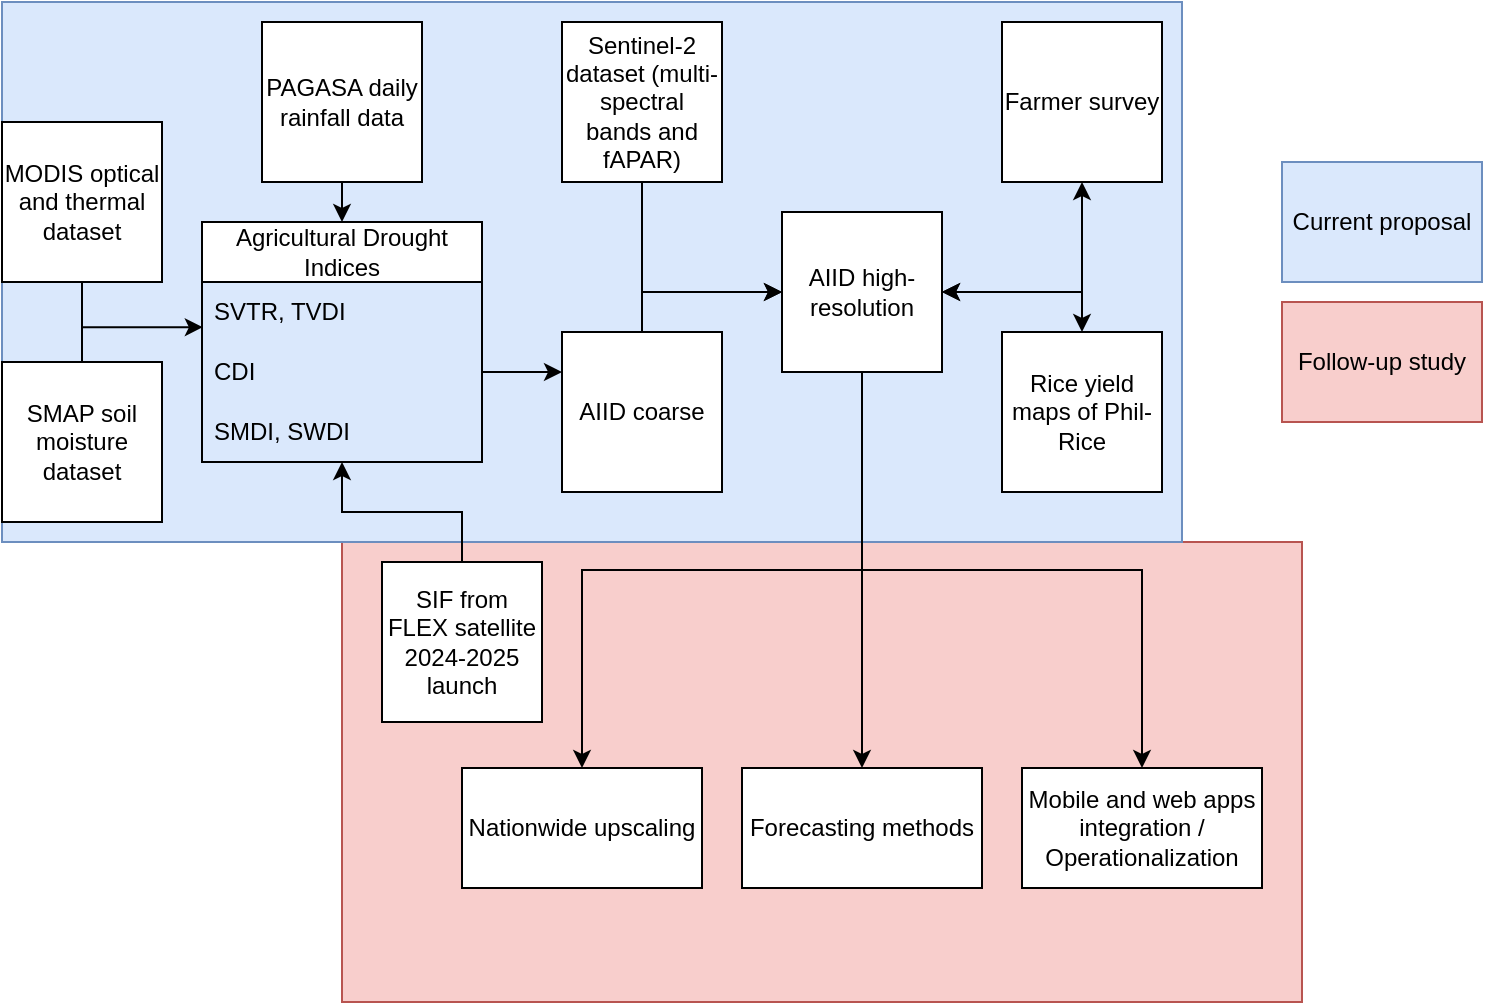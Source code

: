 <mxfile version="22.0.8" type="github">
  <diagram name="Page-1" id="De3L53LFw_2b2_Xett07">
    <mxGraphModel dx="1050" dy="585" grid="1" gridSize="10" guides="1" tooltips="1" connect="1" arrows="1" fold="1" page="1" pageScale="1" pageWidth="850" pageHeight="1100" math="0" shadow="0">
      <root>
        <mxCell id="0" />
        <mxCell id="1" parent="0" />
        <mxCell id="58a856V436i7BCAivY6u-34" value="" style="rounded=0;whiteSpace=wrap;html=1;fillColor=#f8cecc;strokeColor=#b85450;" vertex="1" parent="1">
          <mxGeometry x="170" y="340" width="480" height="230" as="geometry" />
        </mxCell>
        <mxCell id="58a856V436i7BCAivY6u-33" value="" style="rounded=0;whiteSpace=wrap;html=1;fillColor=#dae8fc;strokeColor=#6c8ebf;" vertex="1" parent="1">
          <mxGeometry y="70" width="590" height="270" as="geometry" />
        </mxCell>
        <mxCell id="58a856V436i7BCAivY6u-1" value="Agricultural Drought Indices" style="swimlane;fontStyle=0;childLayout=stackLayout;horizontal=1;startSize=30;horizontalStack=0;resizeParent=1;resizeParentMax=0;resizeLast=0;collapsible=1;marginBottom=0;whiteSpace=wrap;html=1;" vertex="1" parent="1">
          <mxGeometry x="100" y="180" width="140" height="120" as="geometry" />
        </mxCell>
        <mxCell id="58a856V436i7BCAivY6u-2" value="SVTR, TVDI" style="text;strokeColor=none;fillColor=none;align=left;verticalAlign=middle;spacingLeft=4;spacingRight=4;overflow=hidden;points=[[0,0.5],[1,0.5]];portConstraint=eastwest;rotatable=0;whiteSpace=wrap;html=1;" vertex="1" parent="58a856V436i7BCAivY6u-1">
          <mxGeometry y="30" width="140" height="30" as="geometry" />
        </mxCell>
        <mxCell id="58a856V436i7BCAivY6u-3" value="CDI" style="text;strokeColor=none;fillColor=none;align=left;verticalAlign=middle;spacingLeft=4;spacingRight=4;overflow=hidden;points=[[0,0.5],[1,0.5]];portConstraint=eastwest;rotatable=0;whiteSpace=wrap;html=1;" vertex="1" parent="58a856V436i7BCAivY6u-1">
          <mxGeometry y="60" width="140" height="30" as="geometry" />
        </mxCell>
        <mxCell id="58a856V436i7BCAivY6u-4" value="SMDI, SWDI" style="text;strokeColor=none;fillColor=none;align=left;verticalAlign=middle;spacingLeft=4;spacingRight=4;overflow=hidden;points=[[0,0.5],[1,0.5]];portConstraint=eastwest;rotatable=0;whiteSpace=wrap;html=1;" vertex="1" parent="58a856V436i7BCAivY6u-1">
          <mxGeometry y="90" width="140" height="30" as="geometry" />
        </mxCell>
        <mxCell id="58a856V436i7BCAivY6u-23" style="edgeStyle=orthogonalEdgeStyle;rounded=0;orthogonalLoop=1;jettySize=auto;html=1;exitX=0.5;exitY=0;exitDx=0;exitDy=0;entryX=0;entryY=0.5;entryDx=0;entryDy=0;" edge="1" parent="1" source="58a856V436i7BCAivY6u-5" target="58a856V436i7BCAivY6u-12">
          <mxGeometry relative="1" as="geometry" />
        </mxCell>
        <mxCell id="58a856V436i7BCAivY6u-5" value="AIID coarse" style="whiteSpace=wrap;html=1;aspect=fixed;" vertex="1" parent="1">
          <mxGeometry x="280" y="235" width="80" height="80" as="geometry" />
        </mxCell>
        <mxCell id="58a856V436i7BCAivY6u-24" style="edgeStyle=orthogonalEdgeStyle;rounded=0;orthogonalLoop=1;jettySize=auto;html=1;exitX=0.5;exitY=1;exitDx=0;exitDy=0;entryX=0;entryY=0.5;entryDx=0;entryDy=0;" edge="1" parent="1" source="58a856V436i7BCAivY6u-6" target="58a856V436i7BCAivY6u-12">
          <mxGeometry relative="1" as="geometry" />
        </mxCell>
        <mxCell id="58a856V436i7BCAivY6u-6" value="Sentinel-2 dataset (multi-spectral bands and fAPAR)" style="whiteSpace=wrap;html=1;aspect=fixed;" vertex="1" parent="1">
          <mxGeometry x="280" y="80" width="80" height="80" as="geometry" />
        </mxCell>
        <mxCell id="58a856V436i7BCAivY6u-17" style="edgeStyle=orthogonalEdgeStyle;rounded=0;orthogonalLoop=1;jettySize=auto;html=1;exitX=0.5;exitY=1;exitDx=0;exitDy=0;entryX=0.5;entryY=0;entryDx=0;entryDy=0;" edge="1" parent="1" source="58a856V436i7BCAivY6u-7" target="58a856V436i7BCAivY6u-1">
          <mxGeometry relative="1" as="geometry" />
        </mxCell>
        <mxCell id="58a856V436i7BCAivY6u-7" value="PAGASA daily rainfall data" style="whiteSpace=wrap;html=1;aspect=fixed;" vertex="1" parent="1">
          <mxGeometry x="130" y="80" width="80" height="80" as="geometry" />
        </mxCell>
        <mxCell id="58a856V436i7BCAivY6u-8" value="MODIS optical and thermal dataset" style="whiteSpace=wrap;html=1;aspect=fixed;" vertex="1" parent="1">
          <mxGeometry y="130" width="80" height="80" as="geometry" />
        </mxCell>
        <mxCell id="58a856V436i7BCAivY6u-16" style="edgeStyle=orthogonalEdgeStyle;rounded=0;orthogonalLoop=1;jettySize=auto;html=1;exitX=0.5;exitY=0;exitDx=0;exitDy=0;entryX=0.5;entryY=1;entryDx=0;entryDy=0;endArrow=none;endFill=0;" edge="1" parent="1" source="58a856V436i7BCAivY6u-9" target="58a856V436i7BCAivY6u-8">
          <mxGeometry relative="1" as="geometry" />
        </mxCell>
        <mxCell id="58a856V436i7BCAivY6u-9" value="SMAP soil moisture dataset" style="whiteSpace=wrap;html=1;aspect=fixed;" vertex="1" parent="1">
          <mxGeometry y="250" width="80" height="80" as="geometry" />
        </mxCell>
        <mxCell id="58a856V436i7BCAivY6u-21" style="edgeStyle=orthogonalEdgeStyle;rounded=0;orthogonalLoop=1;jettySize=auto;html=1;exitX=0.5;exitY=1;exitDx=0;exitDy=0;entryX=1;entryY=0.5;entryDx=0;entryDy=0;startArrow=classic;startFill=1;" edge="1" parent="1" source="58a856V436i7BCAivY6u-10" target="58a856V436i7BCAivY6u-12">
          <mxGeometry relative="1" as="geometry" />
        </mxCell>
        <mxCell id="58a856V436i7BCAivY6u-10" value="Farmer survey" style="whiteSpace=wrap;html=1;aspect=fixed;" vertex="1" parent="1">
          <mxGeometry x="500" y="80" width="80" height="80" as="geometry" />
        </mxCell>
        <mxCell id="58a856V436i7BCAivY6u-22" style="edgeStyle=orthogonalEdgeStyle;rounded=0;orthogonalLoop=1;jettySize=auto;html=1;exitX=0.5;exitY=0;exitDx=0;exitDy=0;entryX=1;entryY=0.5;entryDx=0;entryDy=0;startArrow=classic;startFill=1;" edge="1" parent="1" source="58a856V436i7BCAivY6u-11" target="58a856V436i7BCAivY6u-12">
          <mxGeometry relative="1" as="geometry" />
        </mxCell>
        <mxCell id="58a856V436i7BCAivY6u-11" value="Rice yield maps of Phil-Rice" style="whiteSpace=wrap;html=1;aspect=fixed;" vertex="1" parent="1">
          <mxGeometry x="500" y="235" width="80" height="80" as="geometry" />
        </mxCell>
        <mxCell id="58a856V436i7BCAivY6u-30" style="edgeStyle=orthogonalEdgeStyle;rounded=0;orthogonalLoop=1;jettySize=auto;html=1;exitX=0.5;exitY=1;exitDx=0;exitDy=0;entryX=0.5;entryY=0;entryDx=0;entryDy=0;" edge="1" parent="1" source="58a856V436i7BCAivY6u-12" target="58a856V436i7BCAivY6u-25">
          <mxGeometry relative="1" as="geometry" />
        </mxCell>
        <mxCell id="58a856V436i7BCAivY6u-31" style="edgeStyle=orthogonalEdgeStyle;rounded=0;orthogonalLoop=1;jettySize=auto;html=1;exitX=0.5;exitY=1;exitDx=0;exitDy=0;entryX=0.5;entryY=0;entryDx=0;entryDy=0;" edge="1" parent="1" source="58a856V436i7BCAivY6u-12" target="58a856V436i7BCAivY6u-28">
          <mxGeometry relative="1" as="geometry" />
        </mxCell>
        <mxCell id="58a856V436i7BCAivY6u-32" style="edgeStyle=orthogonalEdgeStyle;rounded=0;orthogonalLoop=1;jettySize=auto;html=1;exitX=0.5;exitY=1;exitDx=0;exitDy=0;entryX=0.5;entryY=0;entryDx=0;entryDy=0;" edge="1" parent="1" source="58a856V436i7BCAivY6u-12" target="58a856V436i7BCAivY6u-26">
          <mxGeometry relative="1" as="geometry" />
        </mxCell>
        <mxCell id="58a856V436i7BCAivY6u-12" value="AIID high-resolution" style="whiteSpace=wrap;html=1;aspect=fixed;" vertex="1" parent="1">
          <mxGeometry x="390" y="175" width="80" height="80" as="geometry" />
        </mxCell>
        <mxCell id="58a856V436i7BCAivY6u-13" style="edgeStyle=orthogonalEdgeStyle;rounded=0;orthogonalLoop=1;jettySize=auto;html=1;exitX=0.5;exitY=1;exitDx=0;exitDy=0;entryX=0.003;entryY=0.753;entryDx=0;entryDy=0;entryPerimeter=0;" edge="1" parent="1" source="58a856V436i7BCAivY6u-8" target="58a856V436i7BCAivY6u-2">
          <mxGeometry relative="1" as="geometry" />
        </mxCell>
        <mxCell id="58a856V436i7BCAivY6u-18" style="edgeStyle=orthogonalEdgeStyle;rounded=0;orthogonalLoop=1;jettySize=auto;html=1;exitX=1;exitY=0.5;exitDx=0;exitDy=0;entryX=0;entryY=0.25;entryDx=0;entryDy=0;" edge="1" parent="1" source="58a856V436i7BCAivY6u-3" target="58a856V436i7BCAivY6u-5">
          <mxGeometry relative="1" as="geometry" />
        </mxCell>
        <mxCell id="58a856V436i7BCAivY6u-25" value="Forecasting methods" style="rounded=0;whiteSpace=wrap;html=1;" vertex="1" parent="1">
          <mxGeometry x="370" y="453" width="120" height="60" as="geometry" />
        </mxCell>
        <mxCell id="58a856V436i7BCAivY6u-26" value="Mobile and web apps integration / Operationalization" style="rounded=0;whiteSpace=wrap;html=1;" vertex="1" parent="1">
          <mxGeometry x="510" y="453" width="120" height="60" as="geometry" />
        </mxCell>
        <mxCell id="58a856V436i7BCAivY6u-28" value="Nationwide upscaling" style="rounded=0;whiteSpace=wrap;html=1;" vertex="1" parent="1">
          <mxGeometry x="230" y="453" width="120" height="60" as="geometry" />
        </mxCell>
        <mxCell id="58a856V436i7BCAivY6u-35" value="Follow-up study" style="rounded=0;whiteSpace=wrap;html=1;fillColor=#f8cecc;strokeColor=#b85450;" vertex="1" parent="1">
          <mxGeometry x="640" y="220" width="100" height="60" as="geometry" />
        </mxCell>
        <mxCell id="58a856V436i7BCAivY6u-36" value="Current proposal" style="rounded=0;whiteSpace=wrap;html=1;fillColor=#dae8fc;strokeColor=#6c8ebf;" vertex="1" parent="1">
          <mxGeometry x="640" y="150" width="100" height="60" as="geometry" />
        </mxCell>
        <mxCell id="58a856V436i7BCAivY6u-37" value="SIF from FLEX satellite 2024-2025 launch" style="whiteSpace=wrap;html=1;aspect=fixed;" vertex="1" parent="1">
          <mxGeometry x="190" y="350" width="80" height="80" as="geometry" />
        </mxCell>
        <mxCell id="58a856V436i7BCAivY6u-38" style="edgeStyle=orthogonalEdgeStyle;rounded=0;orthogonalLoop=1;jettySize=auto;html=1;exitX=0.5;exitY=0;exitDx=0;exitDy=0;entryX=0.5;entryY=1;entryDx=0;entryDy=0;entryPerimeter=0;" edge="1" parent="1" source="58a856V436i7BCAivY6u-37" target="58a856V436i7BCAivY6u-4">
          <mxGeometry relative="1" as="geometry" />
        </mxCell>
      </root>
    </mxGraphModel>
  </diagram>
</mxfile>
